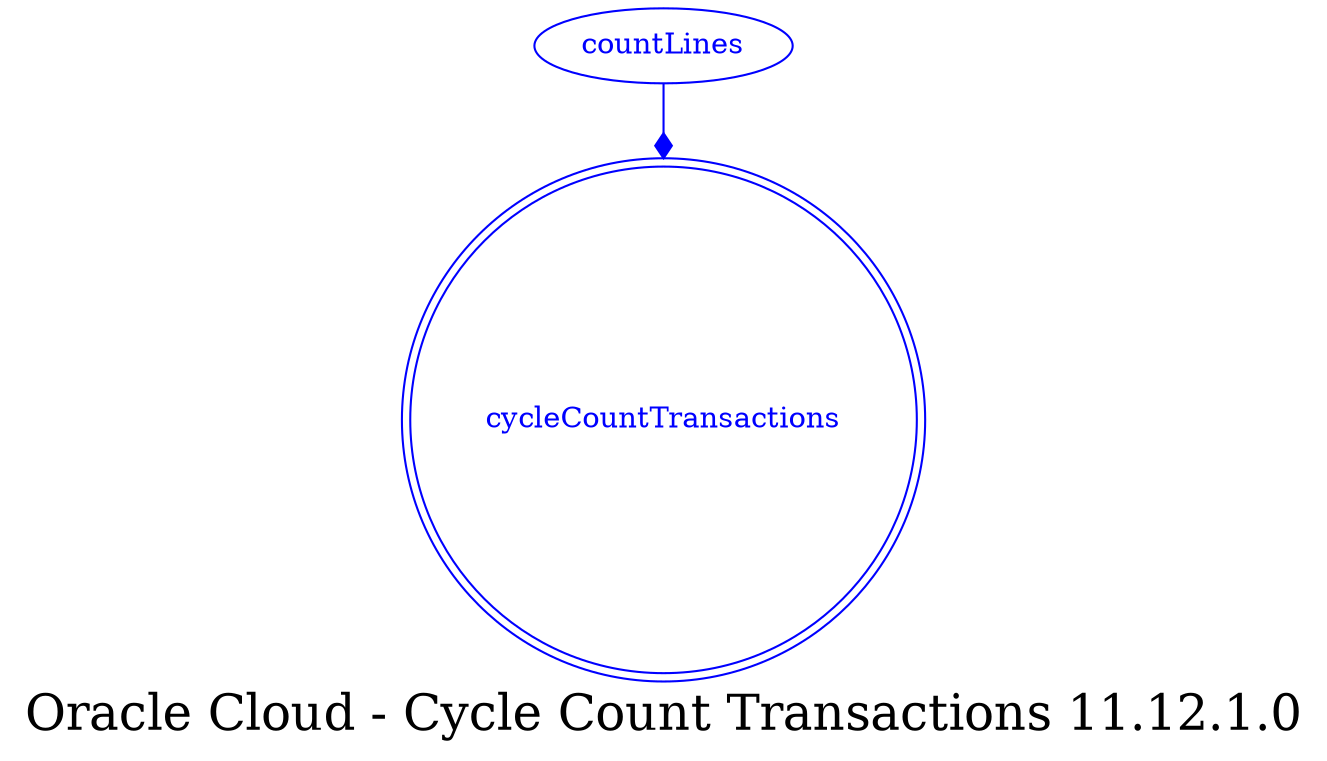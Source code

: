 digraph LexiconGraph {
graph[label="Oracle Cloud - Cycle Count Transactions 11.12.1.0", fontsize=24]
splines=true
"cycleCountTransactions" [color=blue, fontcolor=blue, shape=doublecircle]
"countLines" -> "cycleCountTransactions" [color=blue, fontcolor=blue, arrowhead=diamond, arrowtail=none]
"countLines" [color=blue, fontcolor=blue, shape=ellipse]
}
